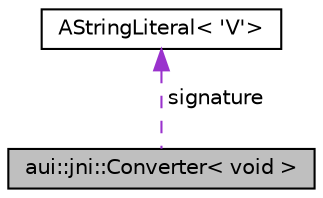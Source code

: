 digraph "aui::jni::Converter&lt; void &gt;"
{
 // LATEX_PDF_SIZE
  edge [fontname="Helvetica",fontsize="10",labelfontname="Helvetica",labelfontsize="10"];
  node [fontname="Helvetica",fontsize="10",shape=record];
  Node1 [label="aui::jni::Converter\< void \>",height=0.2,width=0.4,color="black", fillcolor="grey75", style="filled", fontcolor="black",tooltip=" "];
  Node2 -> Node1 [dir="back",color="darkorchid3",fontsize="10",style="dashed",label=" signature" ,fontname="Helvetica"];
  Node2 [label="AStringLiteral\< 'V'\>",height=0.2,width=0.4,color="black", fillcolor="white", style="filled",URL="$structAStringLiteral.html",tooltip=" "];
}
